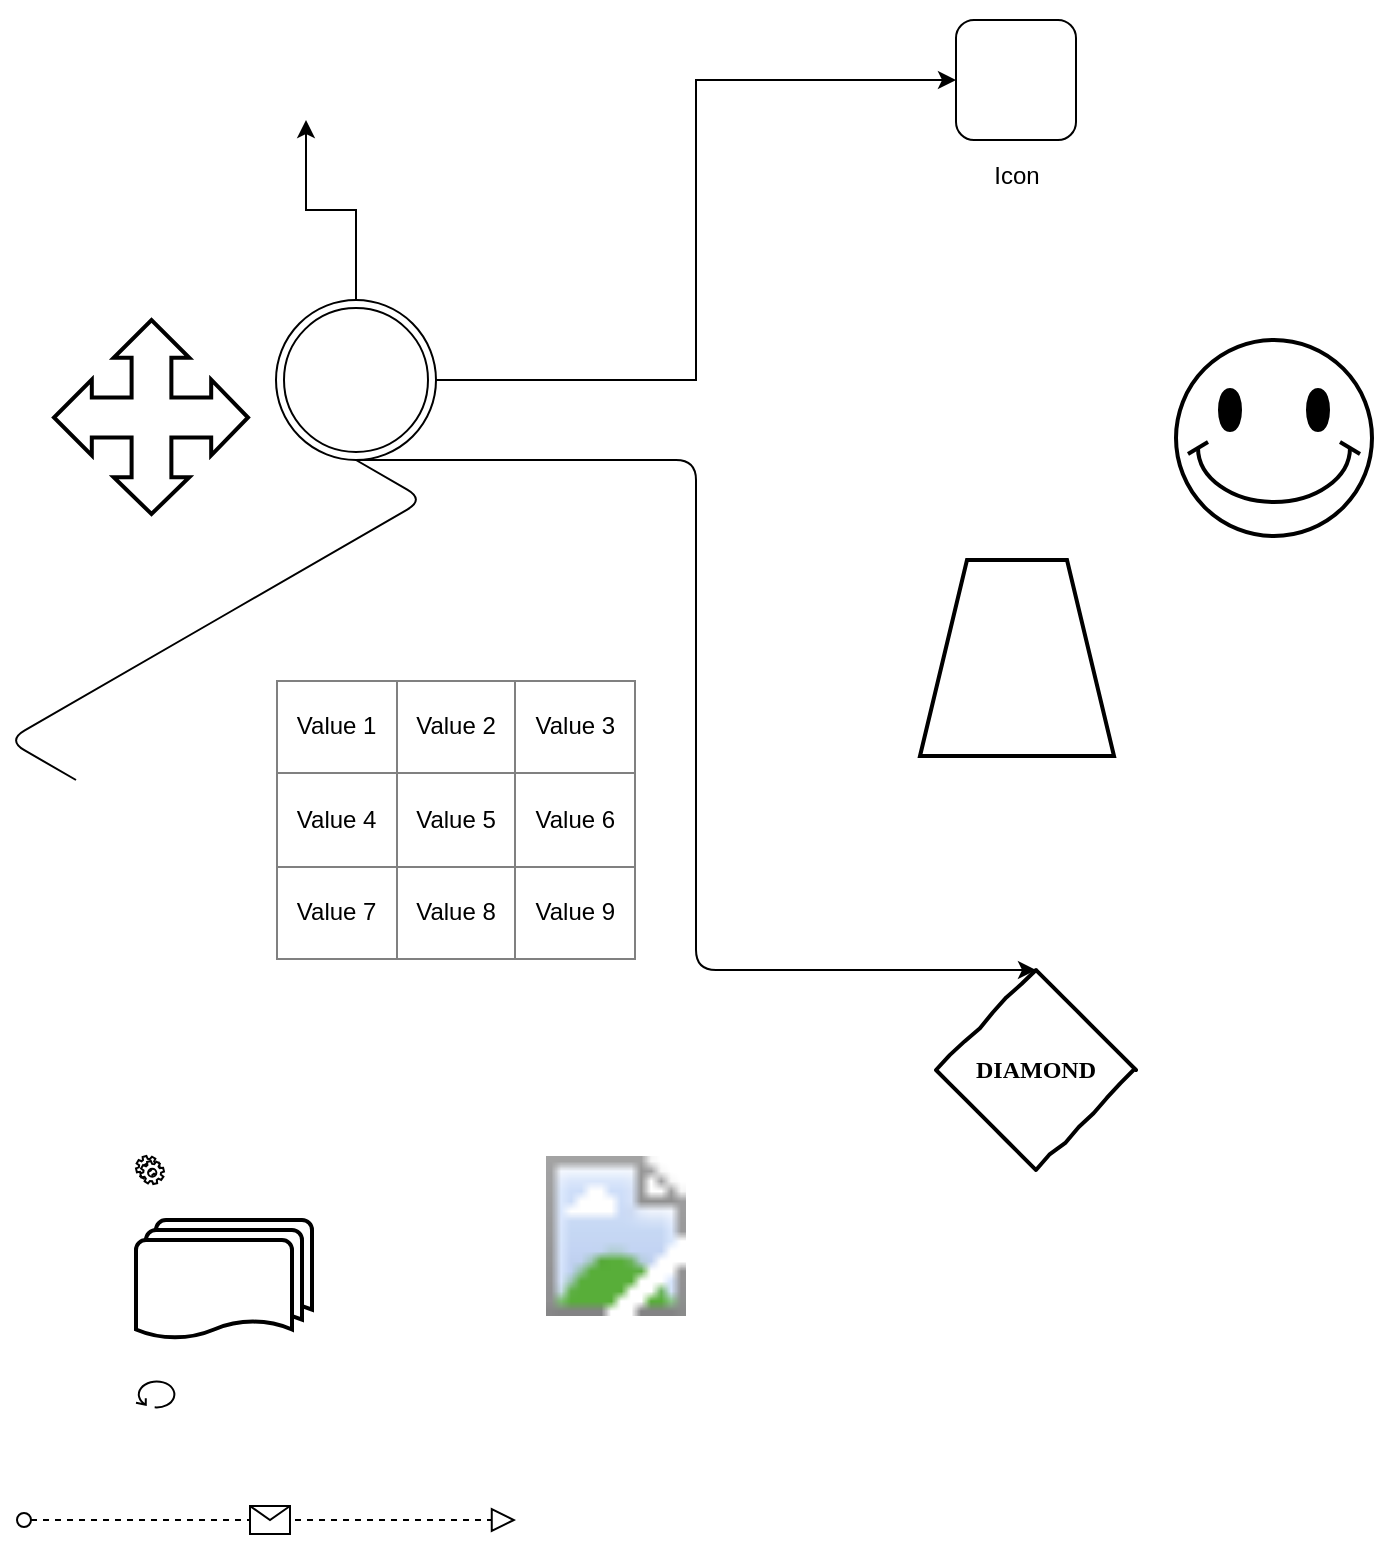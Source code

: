 <mxGraphModel dx="972" dy="812" grid="1" gridSize="10" guides="1" tooltips="1" connect="1" arrows="1" fold="1" page="1" pageScale="1" pageWidth="827" pageHeight="1169" background="#ffffff"><root><mxCell id="0"/><mxCell id="1" parent="0"/><mxCell id="3" value="Icon" style="icon;html=1;image=https://raw.githubusercontent.com/jgraph/mxgraph/master/javascript/examples/grapheditor/www/stencils//clipart/Gear_128x128.png" vertex="1" parent="1"><mxGeometry x="510" y="60" width="60" height="60" as="geometry"/></mxCell><mxCell id="5" style="edgeStyle=orthogonalEdgeStyle;rounded=0;html=1;entryX=0;entryY=0.5;jettySize=auto;orthogonalLoop=1;" edge="1" parent="1" source="4" target="3"><mxGeometry relative="1" as="geometry"/></mxCell><mxCell id="12" style="edgeStyle=orthogonalEdgeStyle;rounded=0;html=1;entryX=0.5;entryY=1;jettySize=auto;orthogonalLoop=1;" edge="1" parent="1" source="4" target="11"><mxGeometry relative="1" as="geometry"/></mxCell><mxCell id="4" value="" style="ellipse;shape=doubleEllipse;whiteSpace=wrap;html=1;aspect=fixed;" vertex="1" parent="1"><mxGeometry x="170" y="200" width="80" height="80" as="geometry"/></mxCell><mxCell id="6" value="&lt;table border=&quot;1&quot; width=&quot;100%&quot; height=&quot;100%&quot; style=&quot;width:100%;height:100%;border-collapse:collapse;&quot;&gt;&lt;tr&gt;&lt;td align=&quot;center&quot;&gt;Value 1&lt;/td&gt;&lt;td align=&quot;center&quot;&gt;Value 2&lt;/td&gt;&lt;td align=&quot;center&quot;&gt;Value 3&lt;/td&gt;&lt;/tr&gt;&lt;tr&gt;&lt;td align=&quot;center&quot;&gt;Value 4&lt;/td&gt;&lt;td align=&quot;center&quot;&gt;Value 5&lt;/td&gt;&lt;td align=&quot;center&quot;&gt;Value 6&lt;/td&gt;&lt;/tr&gt;&lt;tr&gt;&lt;td align=&quot;center&quot;&gt;Value 7&lt;/td&gt;&lt;td align=&quot;center&quot;&gt;Value 8&lt;/td&gt;&lt;td align=&quot;center&quot;&gt;Value 9&lt;/td&gt;&lt;/tr&gt;&lt;/table&gt;" style="text;html=1;strokeColor=none;fillColor=none;overflow=fill;" vertex="1" parent="1"><mxGeometry x="170" y="390" width="180" height="140" as="geometry"/></mxCell><mxCell id="7" value="DIAMOND" style="rhombus;html=1;align=center;whiteSpace=wrap;comic=1;strokeWidth=2;fontFamily=Comic Sans MS;fontStyle=1;" vertex="1" parent="1"><mxGeometry x="500" y="535" width="100" height="100" as="geometry"/></mxCell><mxCell id="8" value="" style="edgeStyle=elbowEdgeStyle;elbow=horizontal;endArrow=classic;html=1;exitX=0.5;exitY=1;entryX=0.5;entryY=0;" edge="1" parent="1" source="4" target="7"><mxGeometry width="50" height="50" relative="1" as="geometry"><mxPoint x="260" y="640" as="sourcePoint"/><mxPoint x="310" y="590" as="targetPoint"/></mxGeometry></mxCell><mxCell id="9" value="" style="shape=mxgraph.basic.smiley;whiteSpace=wrap;html=1;fillColor=#ffffff;strokeColor=#000000;strokeWidth=2" vertex="1" parent="1"><mxGeometry x="620" y="220" width="98" height="98" as="geometry"/></mxCell><mxCell id="10" value="" style="shape=mxgraph.basic.trapezoid;whiteSpace=wrap;html=1;fillColor=#ffffff;strokeColor=#000000;strokeWidth=2" vertex="1" parent="1"><mxGeometry x="492" y="330" width="97" height="98" as="geometry"/></mxCell><mxCell id="11" value="" style="shape=image;html=1;verticalLabelPosition=bottom;labelBackgroundColor=#ffffff;verticalAlign=top;imageAspect=0;image=https://raw.githubusercontent.com/jgraph/mxgraph/master/javascript/examples/grapheditor/www/stencils//clipart/Gear_128x128.png" vertex="1" parent="1"><mxGeometry x="160" y="50" width="50" height="60" as="geometry"/></mxCell><mxCell id="13" value="" style="shape=mxgraph.bpmn.service_task;html=1;" vertex="1" parent="1"><mxGeometry x="100" y="628" width="14" height="14" as="geometry"/></mxCell><mxCell id="14" value="" style="shape=mxgraph.flowchart.multi-document;whiteSpace=wrap;html=1;fillColor=#ffffff;strokeColor=#000000;strokeWidth=2" vertex="1" parent="1"><mxGeometry x="100" y="660" width="88" height="60" as="geometry"/></mxCell><mxCell id="15" value="" style="image;html=1;labelBackgroundColor=#ffffff;image=https://raw.githubusercontent.com/jgraph/mxgraph/master/javascript/examples/grapheditor/www/stencils//clipart/MacBook_128x128.png" vertex="1" parent="1"><mxGeometry x="300" y="628" width="80" height="80" as="geometry"/></mxCell><mxCell id="16" value="" style="shape=mxgraph.bpmn.loop;html=1;" vertex="1" parent="1"><mxGeometry x="100" y="740" width="20" height="14" as="geometry"/></mxCell><mxCell id="17" value="" style="shape=mxgraph.arrows.quad_arrow;whiteSpace=wrap;html=1;fillColor=#ffffff;strokeColor=#000000;strokeWidth=2" vertex="1" parent="1"><mxGeometry x="59" y="210" width="97" height="97" as="geometry"/></mxCell><mxCell id="18" value="" style="edgeStyle=isometricEdgeStyle;endArrow=none;html=1;elbow=vertical;entryX=0.5;entryY=1;" edge="1" parent="1" target="4"><mxGeometry width="50" height="100" relative="1" as="geometry"><mxPoint x="70" y="440" as="sourcePoint"/><mxPoint x="120" y="340" as="targetPoint"/></mxGeometry></mxCell><mxCell id="19" value="" style="startArrow=oval;startFill=0;startSize=7;endArrow=block;endFill=0;endSize=10;dashed=1;html=1;" edge="1" parent="1"><mxGeometry relative="1" as="geometry"><mxPoint x="44" y="810" as="sourcePoint"/><mxPoint x="290" y="810" as="targetPoint"/></mxGeometry></mxCell><mxCell id="20" value="" style="shape=message;html=1;" connectable="0" vertex="1" parent="19"><mxGeometry width="20" height="14" relative="1" as="geometry"><mxPoint x="-10" y="-7" as="offset"/></mxGeometry></mxCell></root></mxGraphModel>